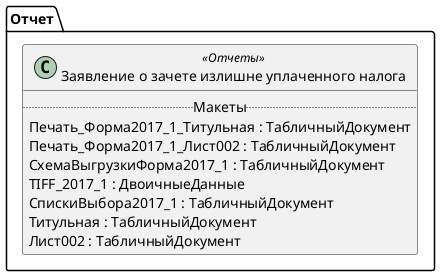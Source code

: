 ﻿@startuml РегламентированноеУведомлениеЗачетНалога
'!include templates.wsd
'..\include templates.wsd
class Отчет.РегламентированноеУведомлениеЗачетНалога as "Заявление о зачете излишне уплаченного налога" <<Отчеты>>
{
..Макеты..
Печать_Форма2017_1_Титульная : ТабличныйДокумент
Печать_Форма2017_1_Лист002 : ТабличныйДокумент
СхемаВыгрузкиФорма2017_1 : ТабличныйДокумент
TIFF_2017_1 : ДвоичныеДанные
СпискиВыбора2017_1 : ТабличныйДокумент
Титульная : ТабличныйДокумент
Лист002 : ТабличныйДокумент
}
@enduml
